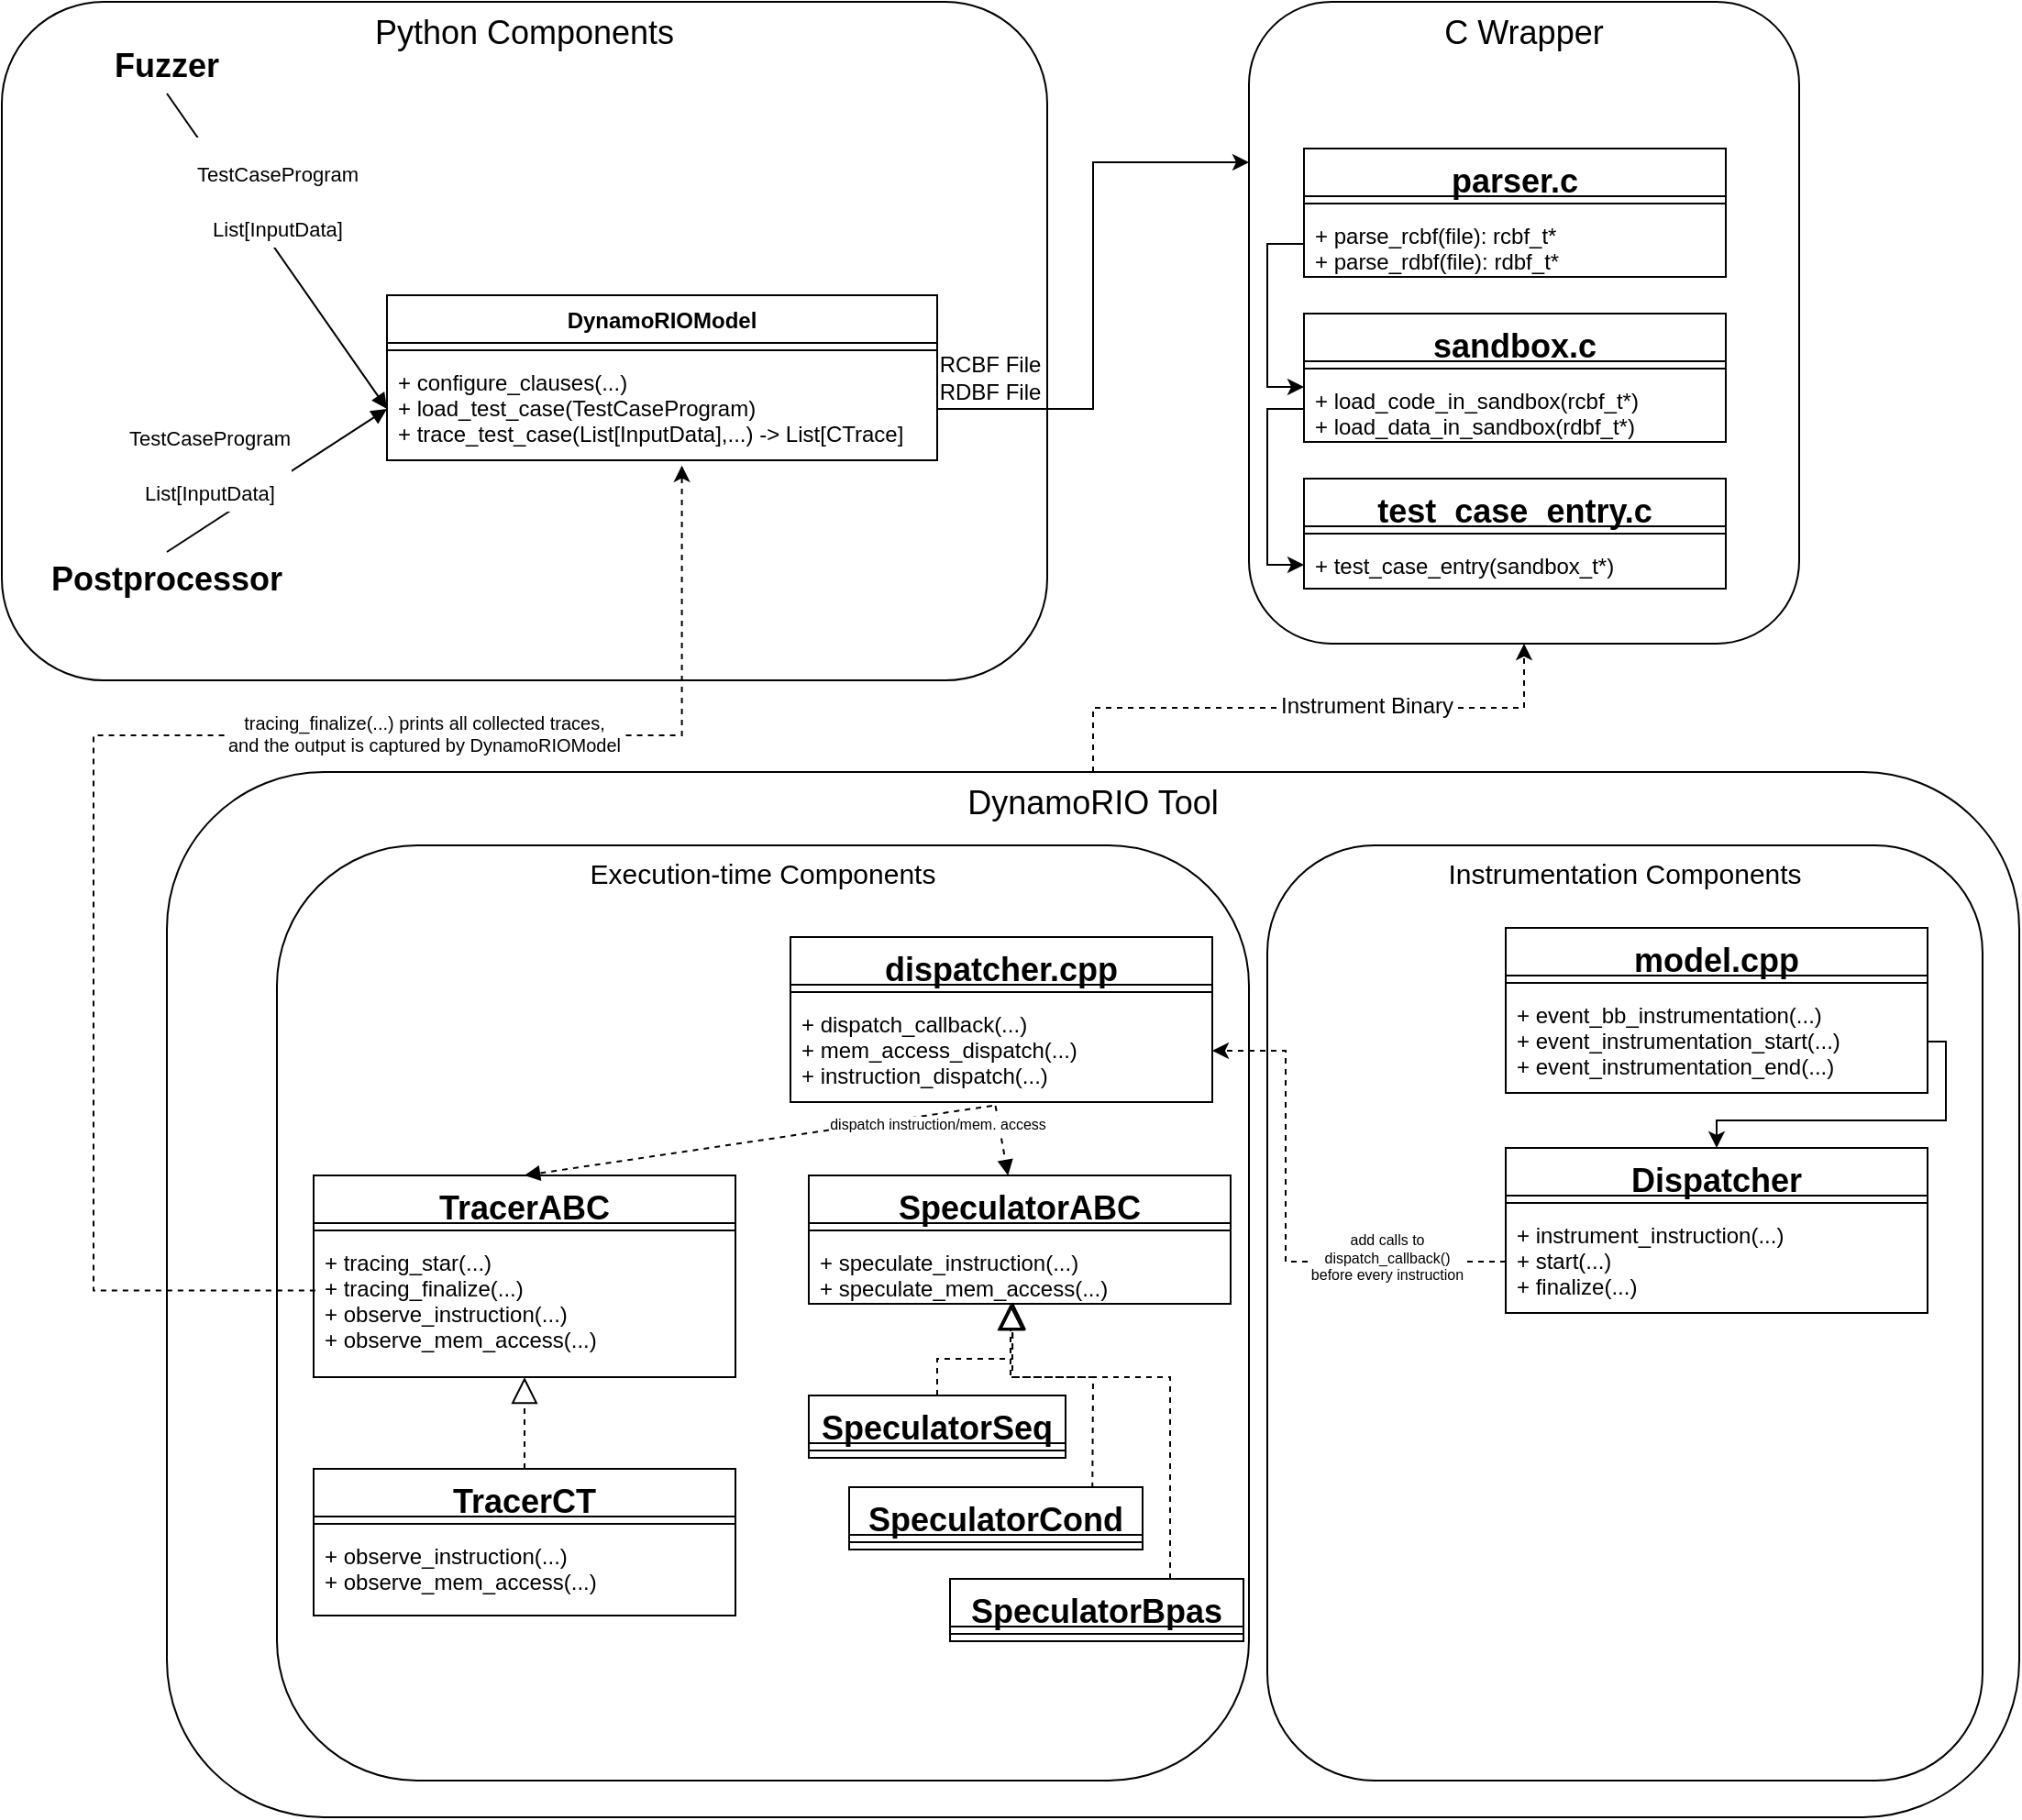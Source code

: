 <mxfile version="16.5.1" type="device"><diagram id="C5RBs43oDa-KdzZeNtuy" name="Page-1"><mxGraphModel dx="2031" dy="2419" grid="1" gridSize="10" guides="1" tooltips="1" connect="1" arrows="1" fold="1" page="1" pageScale="1" pageWidth="827" pageHeight="1169" math="0" shadow="0"><root><mxCell id="WIyWlLk6GJQsqaUBKTNV-0"/><mxCell id="WIyWlLk6GJQsqaUBKTNV-1" parent="WIyWlLk6GJQsqaUBKTNV-0"/><mxCell id="QmN-cfn-Gxa06QFyi7zT-14" value="&lt;font style=&quot;font-size: 18px&quot;&gt;DynamoRIO Tool&lt;/font&gt;" style="rounded=1;whiteSpace=wrap;html=1;fontSize=11;verticalAlign=top;" vertex="1" parent="WIyWlLk6GJQsqaUBKTNV-1"><mxGeometry x="240" y="320" width="1010" height="570" as="geometry"/></mxCell><mxCell id="QmN-cfn-Gxa06QFyi7zT-70" value="" style="rounded=1;whiteSpace=wrap;html=1;fontSize=15;" vertex="1" parent="WIyWlLk6GJQsqaUBKTNV-1"><mxGeometry x="840" y="360" width="390" height="510" as="geometry"/></mxCell><mxCell id="QmN-cfn-Gxa06QFyi7zT-12" value="&lt;font style=&quot;font-size: 18px&quot;&gt;Python Components&lt;/font&gt;" style="rounded=1;whiteSpace=wrap;html=1;fontSize=11;verticalAlign=top;" vertex="1" parent="WIyWlLk6GJQsqaUBKTNV-1"><mxGeometry x="150" y="-100" width="570" height="370" as="geometry"/></mxCell><mxCell id="QmN-cfn-Gxa06QFyi7zT-1" value="DynamoRIOModel" style="swimlane;fontStyle=1;align=center;verticalAlign=top;childLayout=stackLayout;horizontal=1;startSize=26;horizontalStack=0;resizeParent=1;resizeParentMax=0;resizeLast=0;collapsible=1;marginBottom=0;" vertex="1" parent="WIyWlLk6GJQsqaUBKTNV-1"><mxGeometry x="360" y="60" width="300" height="90" as="geometry"/></mxCell><mxCell id="QmN-cfn-Gxa06QFyi7zT-3" value="" style="line;strokeWidth=1;fillColor=none;align=left;verticalAlign=middle;spacingTop=-1;spacingLeft=3;spacingRight=3;rotatable=0;labelPosition=right;points=[];portConstraint=eastwest;" vertex="1" parent="QmN-cfn-Gxa06QFyi7zT-1"><mxGeometry y="26" width="300" height="8" as="geometry"/></mxCell><mxCell id="QmN-cfn-Gxa06QFyi7zT-4" value="+ configure_clauses(...)&#10;+ load_test_case(TestCaseProgram)&#10;+ trace_test_case(List[InputData],...) -&gt; List[CTrace]&#10;" style="text;strokeColor=none;fillColor=none;align=left;verticalAlign=top;spacingLeft=4;spacingRight=4;overflow=hidden;rotatable=0;points=[[0,0.5],[1,0.5]];portConstraint=eastwest;" vertex="1" parent="QmN-cfn-Gxa06QFyi7zT-1"><mxGeometry y="34" width="300" height="56" as="geometry"/></mxCell><mxCell id="QmN-cfn-Gxa06QFyi7zT-10" value="&lt;b&gt;&lt;font style=&quot;font-size: 18px&quot;&gt;Fuzzer&lt;/font&gt;&lt;/b&gt;" style="text;html=1;strokeColor=none;fillColor=none;align=center;verticalAlign=middle;whiteSpace=wrap;rounded=0;" vertex="1" parent="WIyWlLk6GJQsqaUBKTNV-1"><mxGeometry x="210" y="-80" width="60" height="30" as="geometry"/></mxCell><mxCell id="QmN-cfn-Gxa06QFyi7zT-11" value="&lt;font style=&quot;font-size: 11px&quot;&gt;TestCaseProgram&lt;br&gt;List[InputData]&lt;/font&gt;" style="html=1;verticalAlign=bottom;endArrow=block;rounded=0;fontSize=25;exitX=0.5;exitY=1;exitDx=0;exitDy=0;entryX=0;entryY=0.5;entryDx=0;entryDy=0;" edge="1" parent="WIyWlLk6GJQsqaUBKTNV-1" source="QmN-cfn-Gxa06QFyi7zT-10" target="QmN-cfn-Gxa06QFyi7zT-4"><mxGeometry width="80" relative="1" as="geometry"><mxPoint x="350" y="-50" as="sourcePoint"/><mxPoint x="430" y="-50" as="targetPoint"/></mxGeometry></mxCell><mxCell id="QmN-cfn-Gxa06QFyi7zT-13" value="&lt;font style=&quot;font-size: 18px&quot;&gt;C Wrapper&lt;/font&gt;" style="rounded=1;whiteSpace=wrap;html=1;fontSize=11;verticalAlign=top;" vertex="1" parent="WIyWlLk6GJQsqaUBKTNV-1"><mxGeometry x="830" y="-100" width="300" height="350" as="geometry"/></mxCell><mxCell id="QmN-cfn-Gxa06QFyi7zT-46" style="edgeStyle=orthogonalEdgeStyle;rounded=0;orthogonalLoop=1;jettySize=auto;html=1;entryX=0.5;entryY=1;entryDx=0;entryDy=0;fontSize=12;dashed=1;" edge="1" parent="WIyWlLk6GJQsqaUBKTNV-1" source="QmN-cfn-Gxa06QFyi7zT-14" target="QmN-cfn-Gxa06QFyi7zT-13"><mxGeometry relative="1" as="geometry"/></mxCell><mxCell id="QmN-cfn-Gxa06QFyi7zT-47" value="Instrument Binary" style="edgeLabel;html=1;align=center;verticalAlign=middle;resizable=0;points=[];fontSize=12;" vertex="1" connectable="0" parent="QmN-cfn-Gxa06QFyi7zT-46"><mxGeometry x="0.203" y="-2" relative="1" as="geometry"><mxPoint y="-3" as="offset"/></mxGeometry></mxCell><mxCell id="QmN-cfn-Gxa06QFyi7zT-19" value="parser.c" style="swimlane;fontStyle=1;align=center;verticalAlign=top;childLayout=stackLayout;horizontal=1;startSize=26;horizontalStack=0;resizeParent=1;resizeParentMax=0;resizeLast=0;collapsible=1;marginBottom=0;fontSize=18;" vertex="1" parent="WIyWlLk6GJQsqaUBKTNV-1"><mxGeometry x="860" y="-20" width="230" height="70" as="geometry"/></mxCell><mxCell id="QmN-cfn-Gxa06QFyi7zT-21" value="" style="line;strokeWidth=1;fillColor=none;align=left;verticalAlign=middle;spacingTop=-1;spacingLeft=3;spacingRight=3;rotatable=0;labelPosition=right;points=[];portConstraint=eastwest;fontSize=18;" vertex="1" parent="QmN-cfn-Gxa06QFyi7zT-19"><mxGeometry y="26" width="230" height="8" as="geometry"/></mxCell><mxCell id="QmN-cfn-Gxa06QFyi7zT-22" value="+ parse_rcbf(file): rcbf_t*&#10;+ parse_rdbf(file): rdbf_t*" style="text;strokeColor=none;fillColor=none;align=left;verticalAlign=top;spacingLeft=4;spacingRight=4;overflow=hidden;rotatable=0;points=[[0,0.5],[1,0.5]];portConstraint=eastwest;fontSize=12;" vertex="1" parent="QmN-cfn-Gxa06QFyi7zT-19"><mxGeometry y="34" width="230" height="36" as="geometry"/></mxCell><mxCell id="QmN-cfn-Gxa06QFyi7zT-26" value="sandbox.c" style="swimlane;fontStyle=1;align=center;verticalAlign=top;childLayout=stackLayout;horizontal=1;startSize=26;horizontalStack=0;resizeParent=1;resizeParentMax=0;resizeLast=0;collapsible=1;marginBottom=0;fontSize=18;" vertex="1" parent="WIyWlLk6GJQsqaUBKTNV-1"><mxGeometry x="860" y="70" width="230" height="70" as="geometry"/></mxCell><mxCell id="QmN-cfn-Gxa06QFyi7zT-27" value="" style="line;strokeWidth=1;fillColor=none;align=left;verticalAlign=middle;spacingTop=-1;spacingLeft=3;spacingRight=3;rotatable=0;labelPosition=right;points=[];portConstraint=eastwest;fontSize=18;" vertex="1" parent="QmN-cfn-Gxa06QFyi7zT-26"><mxGeometry y="26" width="230" height="8" as="geometry"/></mxCell><mxCell id="QmN-cfn-Gxa06QFyi7zT-28" value="+ load_code_in_sandbox(rcbf_t*)&#10;+ load_data_in_sandbox(rdbf_t*)" style="text;strokeColor=none;fillColor=none;align=left;verticalAlign=top;spacingLeft=4;spacingRight=4;overflow=hidden;rotatable=0;points=[[0,0.5],[1,0.5]];portConstraint=eastwest;fontSize=12;" vertex="1" parent="QmN-cfn-Gxa06QFyi7zT-26"><mxGeometry y="34" width="230" height="36" as="geometry"/></mxCell><mxCell id="QmN-cfn-Gxa06QFyi7zT-30" style="edgeStyle=orthogonalEdgeStyle;rounded=0;orthogonalLoop=1;jettySize=auto;html=1;exitX=0;exitY=0.5;exitDx=0;exitDy=0;fontSize=12;" edge="1" parent="WIyWlLk6GJQsqaUBKTNV-1" source="QmN-cfn-Gxa06QFyi7zT-22"><mxGeometry relative="1" as="geometry"><mxPoint x="860" y="110" as="targetPoint"/><Array as="points"><mxPoint x="840" y="32"/><mxPoint x="840" y="110"/><mxPoint x="860" y="110"/></Array></mxGeometry></mxCell><mxCell id="QmN-cfn-Gxa06QFyi7zT-31" value="test_case_entry.c" style="swimlane;fontStyle=1;align=center;verticalAlign=top;childLayout=stackLayout;horizontal=1;startSize=26;horizontalStack=0;resizeParent=1;resizeParentMax=0;resizeLast=0;collapsible=1;marginBottom=0;fontSize=18;" vertex="1" parent="WIyWlLk6GJQsqaUBKTNV-1"><mxGeometry x="860" y="160" width="230" height="60" as="geometry"/></mxCell><mxCell id="QmN-cfn-Gxa06QFyi7zT-32" value="" style="line;strokeWidth=1;fillColor=none;align=left;verticalAlign=middle;spacingTop=-1;spacingLeft=3;spacingRight=3;rotatable=0;labelPosition=right;points=[];portConstraint=eastwest;fontSize=18;" vertex="1" parent="QmN-cfn-Gxa06QFyi7zT-31"><mxGeometry y="26" width="230" height="8" as="geometry"/></mxCell><mxCell id="QmN-cfn-Gxa06QFyi7zT-33" value="+ test_case_entry(sandbox_t*)" style="text;strokeColor=none;fillColor=none;align=left;verticalAlign=top;spacingLeft=4;spacingRight=4;overflow=hidden;rotatable=0;points=[[0,0.5],[1,0.5]];portConstraint=eastwest;fontSize=12;" vertex="1" parent="QmN-cfn-Gxa06QFyi7zT-31"><mxGeometry y="34" width="230" height="26" as="geometry"/></mxCell><mxCell id="QmN-cfn-Gxa06QFyi7zT-38" value="&lt;b&gt;&lt;font style=&quot;font-size: 18px&quot;&gt;Postprocessor&lt;/font&gt;&lt;/b&gt;" style="text;html=1;strokeColor=none;fillColor=none;align=center;verticalAlign=middle;whiteSpace=wrap;rounded=0;" vertex="1" parent="WIyWlLk6GJQsqaUBKTNV-1"><mxGeometry x="210" y="200" width="60" height="30" as="geometry"/></mxCell><mxCell id="QmN-cfn-Gxa06QFyi7zT-39" value="&lt;font style=&quot;font-size: 11px&quot;&gt;TestCaseProgram&lt;br&gt;List[InputData]&lt;/font&gt;" style="html=1;verticalAlign=bottom;endArrow=block;rounded=0;fontSize=25;exitX=0.5;exitY=0;exitDx=0;exitDy=0;entryX=0;entryY=0.5;entryDx=0;entryDy=0;" edge="1" parent="WIyWlLk6GJQsqaUBKTNV-1" source="QmN-cfn-Gxa06QFyi7zT-38" target="QmN-cfn-Gxa06QFyi7zT-4"><mxGeometry x="-0.594" y="5" width="80" relative="1" as="geometry"><mxPoint x="250" y="-40" as="sourcePoint"/><mxPoint x="320" y="121.024" as="targetPoint"/><mxPoint x="1" as="offset"/></mxGeometry></mxCell><mxCell id="QmN-cfn-Gxa06QFyi7zT-40" style="edgeStyle=orthogonalEdgeStyle;rounded=0;orthogonalLoop=1;jettySize=auto;html=1;entryX=0;entryY=0.25;entryDx=0;entryDy=0;fontSize=12;" edge="1" parent="WIyWlLk6GJQsqaUBKTNV-1" source="QmN-cfn-Gxa06QFyi7zT-4" target="QmN-cfn-Gxa06QFyi7zT-13"><mxGeometry relative="1" as="geometry"/></mxCell><mxCell id="QmN-cfn-Gxa06QFyi7zT-42" value="RCBF File&lt;br&gt;RDBF File" style="text;html=1;strokeColor=none;fillColor=none;align=center;verticalAlign=middle;whiteSpace=wrap;rounded=0;fontSize=12;" vertex="1" parent="WIyWlLk6GJQsqaUBKTNV-1"><mxGeometry x="659" y="90" width="60" height="30" as="geometry"/></mxCell><mxCell id="QmN-cfn-Gxa06QFyi7zT-48" value="model.cpp" style="swimlane;fontStyle=1;align=center;verticalAlign=top;childLayout=stackLayout;horizontal=1;startSize=26;horizontalStack=0;resizeParent=1;resizeParentMax=0;resizeLast=0;collapsible=1;marginBottom=0;fontSize=18;" vertex="1" parent="WIyWlLk6GJQsqaUBKTNV-1"><mxGeometry x="970" y="405" width="230" height="90" as="geometry"/></mxCell><mxCell id="QmN-cfn-Gxa06QFyi7zT-49" value="" style="line;strokeWidth=1;fillColor=none;align=left;verticalAlign=middle;spacingTop=-1;spacingLeft=3;spacingRight=3;rotatable=0;labelPosition=right;points=[];portConstraint=eastwest;fontSize=18;" vertex="1" parent="QmN-cfn-Gxa06QFyi7zT-48"><mxGeometry y="26" width="230" height="8" as="geometry"/></mxCell><mxCell id="QmN-cfn-Gxa06QFyi7zT-50" value="+ event_bb_instrumentation(...)&#10;+ event_instrumentation_start(...)&#10;+ event_instrumentation_end(...)" style="text;strokeColor=none;fillColor=none;align=left;verticalAlign=top;spacingLeft=4;spacingRight=4;overflow=hidden;rotatable=0;points=[[0,0.5],[1,0.5]];portConstraint=eastwest;fontSize=12;" vertex="1" parent="QmN-cfn-Gxa06QFyi7zT-48"><mxGeometry y="34" width="230" height="56" as="geometry"/></mxCell><mxCell id="QmN-cfn-Gxa06QFyi7zT-52" value="Dispatcher" style="swimlane;fontStyle=1;align=center;verticalAlign=top;childLayout=stackLayout;horizontal=1;startSize=26;horizontalStack=0;resizeParent=1;resizeParentMax=0;resizeLast=0;collapsible=1;marginBottom=0;fontSize=18;" vertex="1" parent="WIyWlLk6GJQsqaUBKTNV-1"><mxGeometry x="970" y="525" width="230" height="90" as="geometry"/></mxCell><mxCell id="QmN-cfn-Gxa06QFyi7zT-53" value="" style="line;strokeWidth=1;fillColor=none;align=left;verticalAlign=middle;spacingTop=-1;spacingLeft=3;spacingRight=3;rotatable=0;labelPosition=right;points=[];portConstraint=eastwest;fontSize=18;" vertex="1" parent="QmN-cfn-Gxa06QFyi7zT-52"><mxGeometry y="26" width="230" height="8" as="geometry"/></mxCell><mxCell id="QmN-cfn-Gxa06QFyi7zT-54" value="+ instrument_instruction(...)&#10;+ start(...)&#10;+ finalize(...)" style="text;strokeColor=none;fillColor=none;align=left;verticalAlign=top;spacingLeft=4;spacingRight=4;overflow=hidden;rotatable=0;points=[[0,0.5],[1,0.5]];portConstraint=eastwest;fontSize=12;" vertex="1" parent="QmN-cfn-Gxa06QFyi7zT-52"><mxGeometry y="34" width="230" height="56" as="geometry"/></mxCell><mxCell id="QmN-cfn-Gxa06QFyi7zT-57" value="Instrumentation Components" style="text;html=1;strokeColor=none;fillColor=none;align=center;verticalAlign=middle;whiteSpace=wrap;rounded=0;fontSize=15;" vertex="1" parent="WIyWlLk6GJQsqaUBKTNV-1"><mxGeometry x="930" y="360" width="210" height="30" as="geometry"/></mxCell><mxCell id="QmN-cfn-Gxa06QFyi7zT-61" style="edgeStyle=orthogonalEdgeStyle;rounded=0;orthogonalLoop=1;jettySize=auto;html=1;exitX=0;exitY=0.5;exitDx=0;exitDy=0;entryX=0;entryY=0.5;entryDx=0;entryDy=0;fontSize=15;" edge="1" parent="WIyWlLk6GJQsqaUBKTNV-1" source="QmN-cfn-Gxa06QFyi7zT-28" target="QmN-cfn-Gxa06QFyi7zT-33"><mxGeometry relative="1" as="geometry"/></mxCell><mxCell id="QmN-cfn-Gxa06QFyi7zT-62" style="edgeStyle=orthogonalEdgeStyle;rounded=0;orthogonalLoop=1;jettySize=auto;html=1;exitX=1;exitY=0.5;exitDx=0;exitDy=0;entryX=0.5;entryY=0;entryDx=0;entryDy=0;fontSize=15;" edge="1" parent="WIyWlLk6GJQsqaUBKTNV-1" source="QmN-cfn-Gxa06QFyi7zT-50" target="QmN-cfn-Gxa06QFyi7zT-52"><mxGeometry relative="1" as="geometry"><Array as="points"><mxPoint x="1210" y="467"/><mxPoint x="1210" y="510"/><mxPoint x="1085" y="510"/></Array></mxGeometry></mxCell><mxCell id="QmN-cfn-Gxa06QFyi7zT-69" value="" style="rounded=1;whiteSpace=wrap;html=1;fontSize=15;" vertex="1" parent="WIyWlLk6GJQsqaUBKTNV-1"><mxGeometry x="300" y="360" width="530" height="510" as="geometry"/></mxCell><mxCell id="QmN-cfn-Gxa06QFyi7zT-63" value="Execution-time Components" style="text;html=1;strokeColor=none;fillColor=none;align=center;verticalAlign=middle;whiteSpace=wrap;rounded=0;fontSize=15;" vertex="1" parent="WIyWlLk6GJQsqaUBKTNV-1"><mxGeometry x="460" y="360" width="210" height="30" as="geometry"/></mxCell><mxCell id="QmN-cfn-Gxa06QFyi7zT-64" value="dispatcher.cpp" style="swimlane;fontStyle=1;align=center;verticalAlign=top;childLayout=stackLayout;horizontal=1;startSize=26;horizontalStack=0;resizeParent=1;resizeParentMax=0;resizeLast=0;collapsible=1;marginBottom=0;fontSize=18;" vertex="1" parent="WIyWlLk6GJQsqaUBKTNV-1"><mxGeometry x="580" y="410" width="230" height="90" as="geometry"/></mxCell><mxCell id="QmN-cfn-Gxa06QFyi7zT-65" value="" style="line;strokeWidth=1;fillColor=none;align=left;verticalAlign=middle;spacingTop=-1;spacingLeft=3;spacingRight=3;rotatable=0;labelPosition=right;points=[];portConstraint=eastwest;fontSize=18;" vertex="1" parent="QmN-cfn-Gxa06QFyi7zT-64"><mxGeometry y="26" width="230" height="8" as="geometry"/></mxCell><mxCell id="QmN-cfn-Gxa06QFyi7zT-66" value="+ dispatch_callback(...)&#10;+ mem_access_dispatch(...)&#10;+ instruction_dispatch(...)" style="text;strokeColor=none;fillColor=none;align=left;verticalAlign=top;spacingLeft=4;spacingRight=4;overflow=hidden;rotatable=0;points=[[0,0.5],[1,0.5]];portConstraint=eastwest;fontSize=12;" vertex="1" parent="QmN-cfn-Gxa06QFyi7zT-64"><mxGeometry y="34" width="230" height="56" as="geometry"/></mxCell><mxCell id="QmN-cfn-Gxa06QFyi7zT-68" style="edgeStyle=orthogonalEdgeStyle;rounded=0;orthogonalLoop=1;jettySize=auto;html=1;exitX=0;exitY=0.5;exitDx=0;exitDy=0;entryX=1;entryY=0.5;entryDx=0;entryDy=0;fontSize=15;dashed=1;" edge="1" parent="WIyWlLk6GJQsqaUBKTNV-1" source="QmN-cfn-Gxa06QFyi7zT-54" target="QmN-cfn-Gxa06QFyi7zT-66"><mxGeometry relative="1" as="geometry"><Array as="points"><mxPoint x="850" y="587"/><mxPoint x="850" y="472"/></Array></mxGeometry></mxCell><mxCell id="QmN-cfn-Gxa06QFyi7zT-71" value="&lt;font style=&quot;font-size: 8px;&quot;&gt;add calls to&lt;br style=&quot;font-size: 8px;&quot;&gt;dispatch_callback()&lt;br style=&quot;font-size: 8px;&quot;&gt;before every instruction&lt;br style=&quot;font-size: 8px;&quot;&gt;&lt;/font&gt;" style="edgeLabel;html=1;align=center;verticalAlign=middle;resizable=0;points=[];fontSize=8;" vertex="1" connectable="0" parent="QmN-cfn-Gxa06QFyi7zT-68"><mxGeometry x="-0.613" y="1" relative="1" as="geometry"><mxPoint x="-12" y="-3" as="offset"/></mxGeometry></mxCell><mxCell id="QmN-cfn-Gxa06QFyi7zT-74" value="TracerABC" style="swimlane;fontStyle=1;align=center;verticalAlign=top;childLayout=stackLayout;horizontal=1;startSize=26;horizontalStack=0;resizeParent=1;resizeParentMax=0;resizeLast=0;collapsible=1;marginBottom=0;fontSize=18;" vertex="1" parent="WIyWlLk6GJQsqaUBKTNV-1"><mxGeometry x="320" y="540" width="230" height="110" as="geometry"/></mxCell><mxCell id="QmN-cfn-Gxa06QFyi7zT-75" value="" style="line;strokeWidth=1;fillColor=none;align=left;verticalAlign=middle;spacingTop=-1;spacingLeft=3;spacingRight=3;rotatable=0;labelPosition=right;points=[];portConstraint=eastwest;fontSize=18;" vertex="1" parent="QmN-cfn-Gxa06QFyi7zT-74"><mxGeometry y="26" width="230" height="8" as="geometry"/></mxCell><mxCell id="QmN-cfn-Gxa06QFyi7zT-76" value="+ tracing_star(...)&#10;+ tracing_finalize(...)&#10;+ observe_instruction(...)&#10;+ observe_mem_access(...)" style="text;strokeColor=none;fillColor=none;align=left;verticalAlign=top;spacingLeft=4;spacingRight=4;overflow=hidden;rotatable=0;points=[[0,0.5],[1,0.5]];portConstraint=eastwest;fontSize=12;" vertex="1" parent="QmN-cfn-Gxa06QFyi7zT-74"><mxGeometry y="34" width="230" height="76" as="geometry"/></mxCell><mxCell id="QmN-cfn-Gxa06QFyi7zT-77" value="SpeculatorABC" style="swimlane;fontStyle=1;align=center;verticalAlign=top;childLayout=stackLayout;horizontal=1;startSize=26;horizontalStack=0;resizeParent=1;resizeParentMax=0;resizeLast=0;collapsible=1;marginBottom=0;fontSize=18;" vertex="1" parent="WIyWlLk6GJQsqaUBKTNV-1"><mxGeometry x="590" y="540" width="230" height="70" as="geometry"/></mxCell><mxCell id="QmN-cfn-Gxa06QFyi7zT-78" value="" style="line;strokeWidth=1;fillColor=none;align=left;verticalAlign=middle;spacingTop=-1;spacingLeft=3;spacingRight=3;rotatable=0;labelPosition=right;points=[];portConstraint=eastwest;fontSize=18;" vertex="1" parent="QmN-cfn-Gxa06QFyi7zT-77"><mxGeometry y="26" width="230" height="8" as="geometry"/></mxCell><mxCell id="QmN-cfn-Gxa06QFyi7zT-79" value="+ speculate_instruction(...)&#10;+ speculate_mem_access(...)" style="text;strokeColor=none;fillColor=none;align=left;verticalAlign=top;spacingLeft=4;spacingRight=4;overflow=hidden;rotatable=0;points=[[0,0.5],[1,0.5]];portConstraint=eastwest;fontSize=12;" vertex="1" parent="QmN-cfn-Gxa06QFyi7zT-77"><mxGeometry y="34" width="230" height="36" as="geometry"/></mxCell><mxCell id="QmN-cfn-Gxa06QFyi7zT-81" value="" style="html=1;verticalAlign=bottom;endArrow=block;rounded=0;dashed=1;fontSize=8;exitX=0.478;exitY=1.036;exitDx=0;exitDy=0;exitPerimeter=0;entryX=0.5;entryY=0;entryDx=0;entryDy=0;" edge="1" parent="WIyWlLk6GJQsqaUBKTNV-1" source="QmN-cfn-Gxa06QFyi7zT-66" target="QmN-cfn-Gxa06QFyi7zT-74"><mxGeometry width="80" relative="1" as="geometry"><mxPoint x="660" y="560" as="sourcePoint"/><mxPoint x="740" y="560" as="targetPoint"/></mxGeometry></mxCell><mxCell id="QmN-cfn-Gxa06QFyi7zT-82" value="dispatch instruction/mem. access" style="html=1;verticalAlign=bottom;endArrow=block;rounded=0;dashed=1;fontSize=8;exitX=0.486;exitY=1.036;exitDx=0;exitDy=0;exitPerimeter=0;" edge="1" parent="WIyWlLk6GJQsqaUBKTNV-1" source="QmN-cfn-Gxa06QFyi7zT-66" target="QmN-cfn-Gxa06QFyi7zT-77"><mxGeometry x="-0.377" y="-34" width="80" relative="1" as="geometry"><mxPoint x="699.94" y="512.016" as="sourcePoint"/><mxPoint x="445" y="550" as="targetPoint"/><mxPoint as="offset"/></mxGeometry></mxCell><mxCell id="QmN-cfn-Gxa06QFyi7zT-83" value="TracerCT" style="swimlane;fontStyle=1;align=center;verticalAlign=top;childLayout=stackLayout;horizontal=1;startSize=26;horizontalStack=0;resizeParent=1;resizeParentMax=0;resizeLast=0;collapsible=1;marginBottom=0;fontSize=18;" vertex="1" parent="WIyWlLk6GJQsqaUBKTNV-1"><mxGeometry x="320" y="700" width="230" height="80" as="geometry"/></mxCell><mxCell id="QmN-cfn-Gxa06QFyi7zT-84" value="" style="line;strokeWidth=1;fillColor=none;align=left;verticalAlign=middle;spacingTop=-1;spacingLeft=3;spacingRight=3;rotatable=0;labelPosition=right;points=[];portConstraint=eastwest;fontSize=18;" vertex="1" parent="QmN-cfn-Gxa06QFyi7zT-83"><mxGeometry y="26" width="230" height="8" as="geometry"/></mxCell><mxCell id="QmN-cfn-Gxa06QFyi7zT-85" value="+ observe_instruction(...)&#10;+ observe_mem_access(...)" style="text;strokeColor=none;fillColor=none;align=left;verticalAlign=top;spacingLeft=4;spacingRight=4;overflow=hidden;rotatable=0;points=[[0,0.5],[1,0.5]];portConstraint=eastwest;fontSize=12;" vertex="1" parent="QmN-cfn-Gxa06QFyi7zT-83"><mxGeometry y="34" width="230" height="46" as="geometry"/></mxCell><mxCell id="QmN-cfn-Gxa06QFyi7zT-86" value="" style="endArrow=block;dashed=1;endFill=0;endSize=12;html=1;rounded=0;fontSize=8;entryX=0.5;entryY=1;entryDx=0;entryDy=0;" edge="1" parent="WIyWlLk6GJQsqaUBKTNV-1" source="QmN-cfn-Gxa06QFyi7zT-83" target="QmN-cfn-Gxa06QFyi7zT-74"><mxGeometry width="160" relative="1" as="geometry"><mxPoint x="480" y="610" as="sourcePoint"/><mxPoint x="640" y="610" as="targetPoint"/></mxGeometry></mxCell><mxCell id="QmN-cfn-Gxa06QFyi7zT-90" value="SpeculatorSeq" style="swimlane;fontStyle=1;align=center;verticalAlign=top;childLayout=stackLayout;horizontal=1;startSize=26;horizontalStack=0;resizeParent=1;resizeParentMax=0;resizeLast=0;collapsible=1;marginBottom=0;fontSize=18;" vertex="1" parent="WIyWlLk6GJQsqaUBKTNV-1"><mxGeometry x="590" y="660" width="140" height="34" as="geometry"/></mxCell><mxCell id="QmN-cfn-Gxa06QFyi7zT-91" value="" style="line;strokeWidth=1;fillColor=none;align=left;verticalAlign=middle;spacingTop=-1;spacingLeft=3;spacingRight=3;rotatable=0;labelPosition=right;points=[];portConstraint=eastwest;fontSize=18;" vertex="1" parent="QmN-cfn-Gxa06QFyi7zT-90"><mxGeometry y="26" width="140" height="8" as="geometry"/></mxCell><mxCell id="QmN-cfn-Gxa06QFyi7zT-93" value="SpeculatorCond" style="swimlane;fontStyle=1;align=center;verticalAlign=top;childLayout=stackLayout;horizontal=1;startSize=26;horizontalStack=0;resizeParent=1;resizeParentMax=0;resizeLast=0;collapsible=1;marginBottom=0;fontSize=18;" vertex="1" parent="WIyWlLk6GJQsqaUBKTNV-1"><mxGeometry x="612" y="710" width="160" height="34" as="geometry"/></mxCell><mxCell id="QmN-cfn-Gxa06QFyi7zT-94" value="" style="line;strokeWidth=1;fillColor=none;align=left;verticalAlign=middle;spacingTop=-1;spacingLeft=3;spacingRight=3;rotatable=0;labelPosition=right;points=[];portConstraint=eastwest;fontSize=18;" vertex="1" parent="QmN-cfn-Gxa06QFyi7zT-93"><mxGeometry y="26" width="160" height="8" as="geometry"/></mxCell><mxCell id="QmN-cfn-Gxa06QFyi7zT-95" value="SpeculatorBpas" style="swimlane;fontStyle=1;align=center;verticalAlign=top;childLayout=stackLayout;horizontal=1;startSize=26;horizontalStack=0;resizeParent=1;resizeParentMax=0;resizeLast=0;collapsible=1;marginBottom=0;fontSize=18;" vertex="1" parent="WIyWlLk6GJQsqaUBKTNV-1"><mxGeometry x="667" y="760" width="160" height="34" as="geometry"/></mxCell><mxCell id="QmN-cfn-Gxa06QFyi7zT-96" value="" style="line;strokeWidth=1;fillColor=none;align=left;verticalAlign=middle;spacingTop=-1;spacingLeft=3;spacingRight=3;rotatable=0;labelPosition=right;points=[];portConstraint=eastwest;fontSize=18;" vertex="1" parent="QmN-cfn-Gxa06QFyi7zT-95"><mxGeometry y="26" width="160" height="8" as="geometry"/></mxCell><mxCell id="QmN-cfn-Gxa06QFyi7zT-97" value="" style="endArrow=block;dashed=1;endFill=0;endSize=12;html=1;rounded=0;fontSize=8;entryX=0.484;entryY=0.98;entryDx=0;entryDy=0;exitX=0.5;exitY=0;exitDx=0;exitDy=0;entryPerimeter=0;" edge="1" parent="WIyWlLk6GJQsqaUBKTNV-1" source="QmN-cfn-Gxa06QFyi7zT-90" target="QmN-cfn-Gxa06QFyi7zT-79"><mxGeometry width="160" relative="1" as="geometry"><mxPoint x="704.71" y="660" as="sourcePoint"/><mxPoint x="704.71" y="610" as="targetPoint"/><Array as="points"><mxPoint x="660" y="640"/><mxPoint x="701" y="640"/></Array></mxGeometry></mxCell><mxCell id="QmN-cfn-Gxa06QFyi7zT-98" value="" style="endArrow=block;dashed=1;endFill=0;endSize=12;html=1;rounded=0;fontSize=8;exitX=0.829;exitY=0.013;exitDx=0;exitDy=0;exitPerimeter=0;" edge="1" parent="WIyWlLk6GJQsqaUBKTNV-1" source="QmN-cfn-Gxa06QFyi7zT-93"><mxGeometry width="160" relative="1" as="geometry"><mxPoint x="670" y="670" as="sourcePoint"/><mxPoint x="701" y="610" as="targetPoint"/><Array as="points"><mxPoint x="745" y="650"/><mxPoint x="701" y="650"/></Array></mxGeometry></mxCell><mxCell id="QmN-cfn-Gxa06QFyi7zT-99" value="" style="endArrow=block;dashed=1;endFill=0;endSize=12;html=1;rounded=0;fontSize=8;exitX=0.75;exitY=0;exitDx=0;exitDy=0;" edge="1" parent="WIyWlLk6GJQsqaUBKTNV-1" source="QmN-cfn-Gxa06QFyi7zT-95"><mxGeometry width="160" relative="1" as="geometry"><mxPoint x="755" y="720" as="sourcePoint"/><mxPoint x="700" y="610" as="targetPoint"/><Array as="points"><mxPoint x="787" y="650"/><mxPoint x="700" y="650"/></Array></mxGeometry></mxCell><mxCell id="QmN-cfn-Gxa06QFyi7zT-100" style="edgeStyle=orthogonalEdgeStyle;rounded=0;orthogonalLoop=1;jettySize=auto;html=1;entryX=0.536;entryY=1.051;entryDx=0;entryDy=0;fontSize=12;dashed=1;exitX=0.004;exitY=0.379;exitDx=0;exitDy=0;exitPerimeter=0;entryPerimeter=0;" edge="1" parent="WIyWlLk6GJQsqaUBKTNV-1" source="QmN-cfn-Gxa06QFyi7zT-76" target="QmN-cfn-Gxa06QFyi7zT-4"><mxGeometry relative="1" as="geometry"><mxPoint x="110" y="420" as="sourcePoint"/><mxPoint x="345" y="350" as="targetPoint"/><Array as="points"><mxPoint x="200" y="603"/><mxPoint x="200" y="300"/><mxPoint x="521" y="300"/></Array></mxGeometry></mxCell><mxCell id="QmN-cfn-Gxa06QFyi7zT-101" value="tracing_finalize(...) prints all collected traces,&lt;br style=&quot;font-size: 10px;&quot;&gt;and the output is captured by DynamoRIOModel" style="edgeLabel;html=1;align=center;verticalAlign=middle;resizable=0;points=[];fontSize=10;" vertex="1" connectable="0" parent="QmN-cfn-Gxa06QFyi7zT-100"><mxGeometry x="0.203" y="-2" relative="1" as="geometry"><mxPoint x="67" y="-3" as="offset"/></mxGeometry></mxCell></root></mxGraphModel></diagram></mxfile>